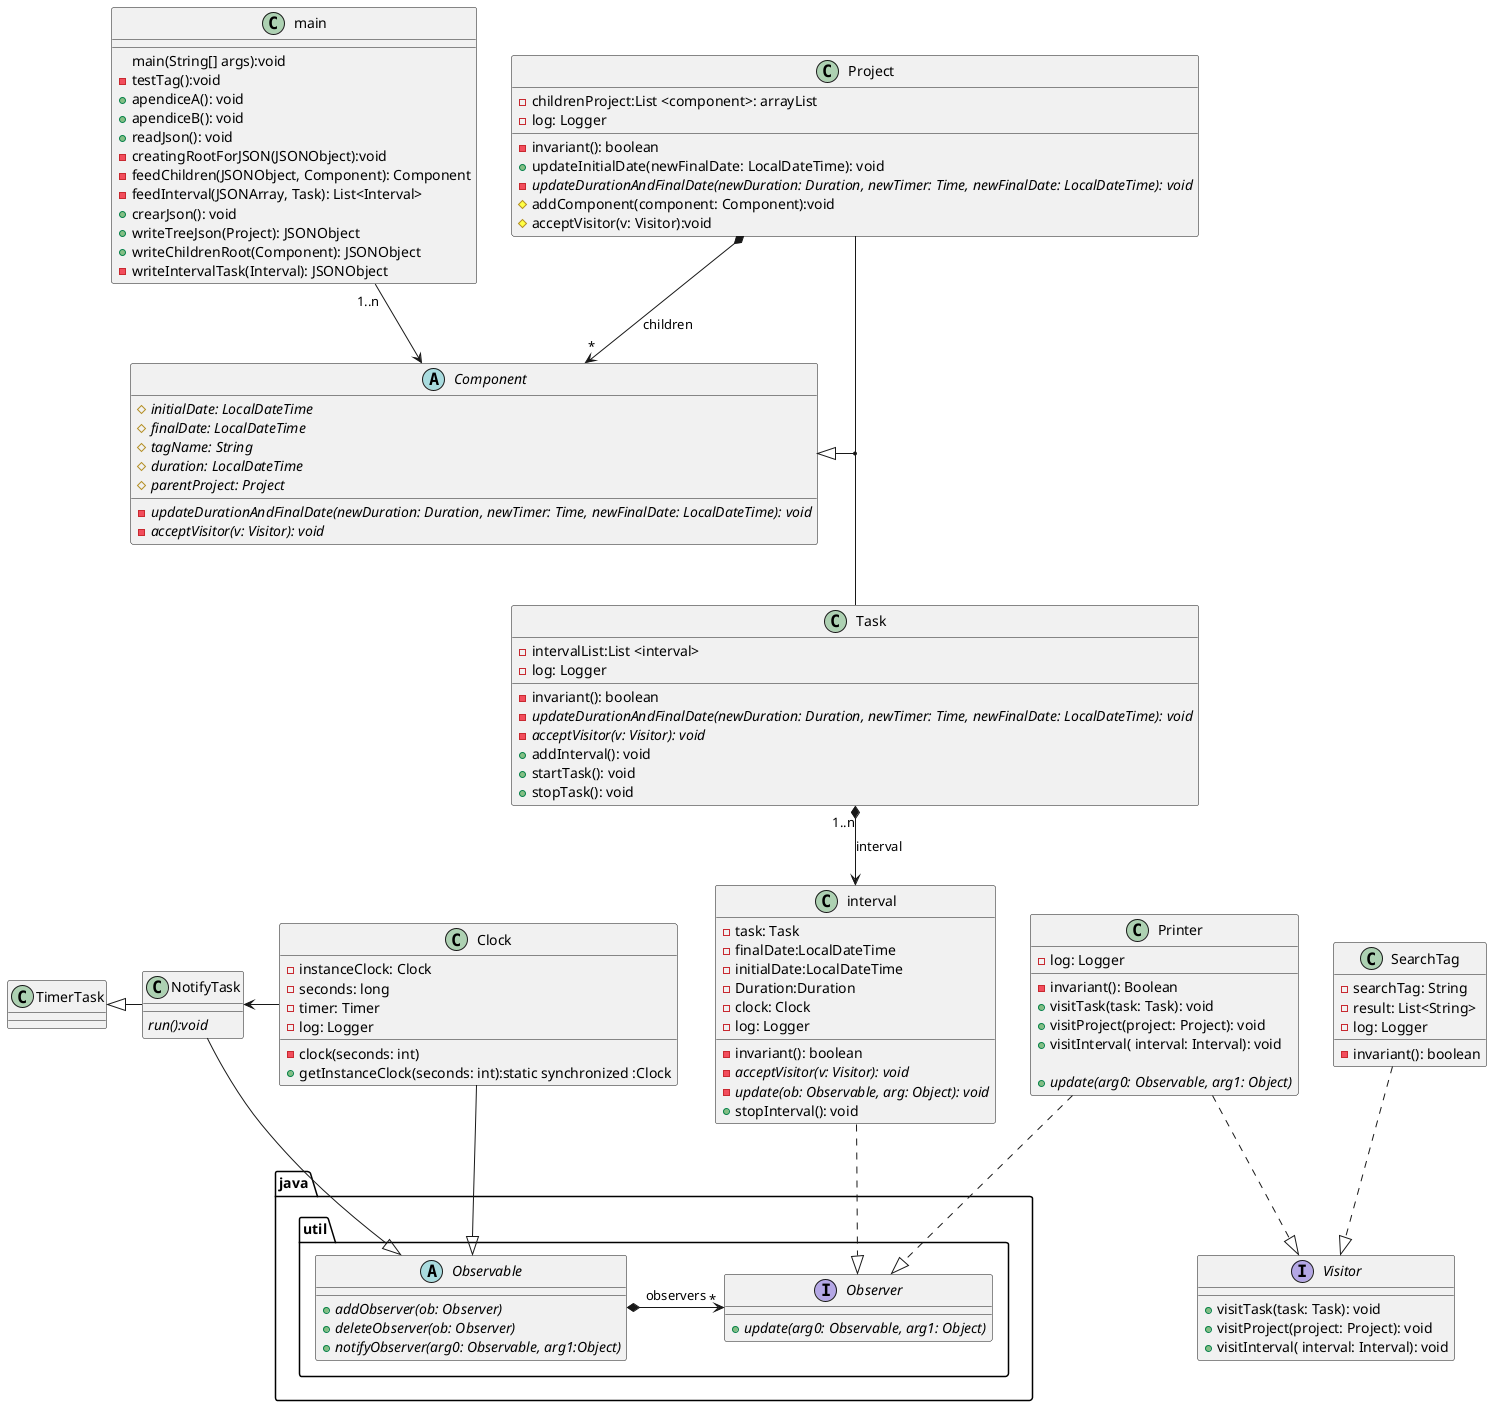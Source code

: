 @startuml

'https://plantuml.com/class-diagram



class main{
  main(String[] args):void
  -testTag():void
  +apendiceA(): void
  +apendiceB(): void
  +readJson(): void
  -creatingRootForJSON(JSONObject):void
  -feedChildren(JSONObject, Component): Component
  -feedInterval(JSONArray, Task): List<Interval>
  +crearJson(): void
  +writeTreeJson(Project): JSONObject
  +writeChildrenRoot(Component): JSONObject
  -writeIntervalTask(Interval): JSONObject
}
abstract Component{
    {abstract}#initialDate: LocalDateTime
    {abstract}#finalDate: LocalDateTime
    {abstract}#tagName: String
    {abstract}#duration: LocalDateTime
    {abstract}#parentProject: Project
    {abstract}-updateDurationAndFinalDate(newDuration: Duration, newTimer: Time, newFinalDate: LocalDateTime): void
    {abstract}-acceptVisitor(v: Visitor): void
}

Interface Visitor{
    +visitTask(task: Task): void
    +visitProject(project: Project): void
    +visitInterval( interval: Interval): void

}

class Project{
    -childrenProject:List <component>: arrayList
    -log: Logger
    
    -invariant(): boolean
    +updateInitialDate(newFinalDate: LocalDateTime): void
    {abstract}-updateDurationAndFinalDate(newDuration: Duration, newTimer: Time, newFinalDate: LocalDateTime): void
    #addComponent(component: Component):void
    #acceptVisitor(v: Visitor):void
}

class Task {
    -intervalList:List <interval>
    -log: Logger
    
    -invariant(): boolean
    {abstract}-updateDurationAndFinalDate(newDuration: Duration, newTimer: Time, newFinalDate: LocalDateTime): void
    {abstract}-acceptVisitor(v: Visitor): void
    +addInterval(): void
    +startTask(): void
    +stopTask(): void
}
class interval{
    -task: Task
    -finalDate:LocalDateTime
    -initialDate:LocalDateTime
    -Duration:Duration
    -clock: Clock
    -log: Logger
    
    -invariant(): boolean
    {abstract}-acceptVisitor(v: Visitor): void
    {abstract}-update(ob: Observable, arg: Object): void
    +stopInterval(): void

}

package java.util{

    interface Observer {

        +{abstract}update(arg0: Observable, arg1: Object)

    }

    Abstract Observable
    {
       +{abstract}addObserver(ob: Observer)
       +{abstract}deleteObserver(ob: Observer)
       +{abstract}notifyObserver(arg0: Observable, arg1:Object)
    }



}

class Clock {
    -instanceClock: Clock
    -seconds: long
    -timer: Timer
    -log: Logger
    -clock(seconds: int)
    +getInstanceClock(seconds: int):static synchronized :Clock

}

class NotifyTask{
    {abstract}run():void
}

class Printer{
    -log: Logger

    -invariant(): Boolean
    +visitTask(task: Task): void
    +visitProject(project: Project): void
    +visitInterval( interval: Interval): void

    +{abstract}update(arg0: Observable, arg1: Object)
}


class SearchTag {
    -searchTag: String
    -result: List<String>
    -log: Logger
    
    
    -invariant(): boolean

}

Clock-left->NotifyTask
NotifyTask--|>Observable
NotifyTask-left-|>TimerTask

SearchTag..|>Visitor

Printer..|>Visitor
Printer..|>Observer

main"1..n"--> Component
Project *--> "*"Component:children

Component <|--down(Project,Task)

Clock--|> Observable
interval ..|> Observer
Observable*--left>"*"Observer:observers
Task "1..n"*--> interval:interval

@enduml